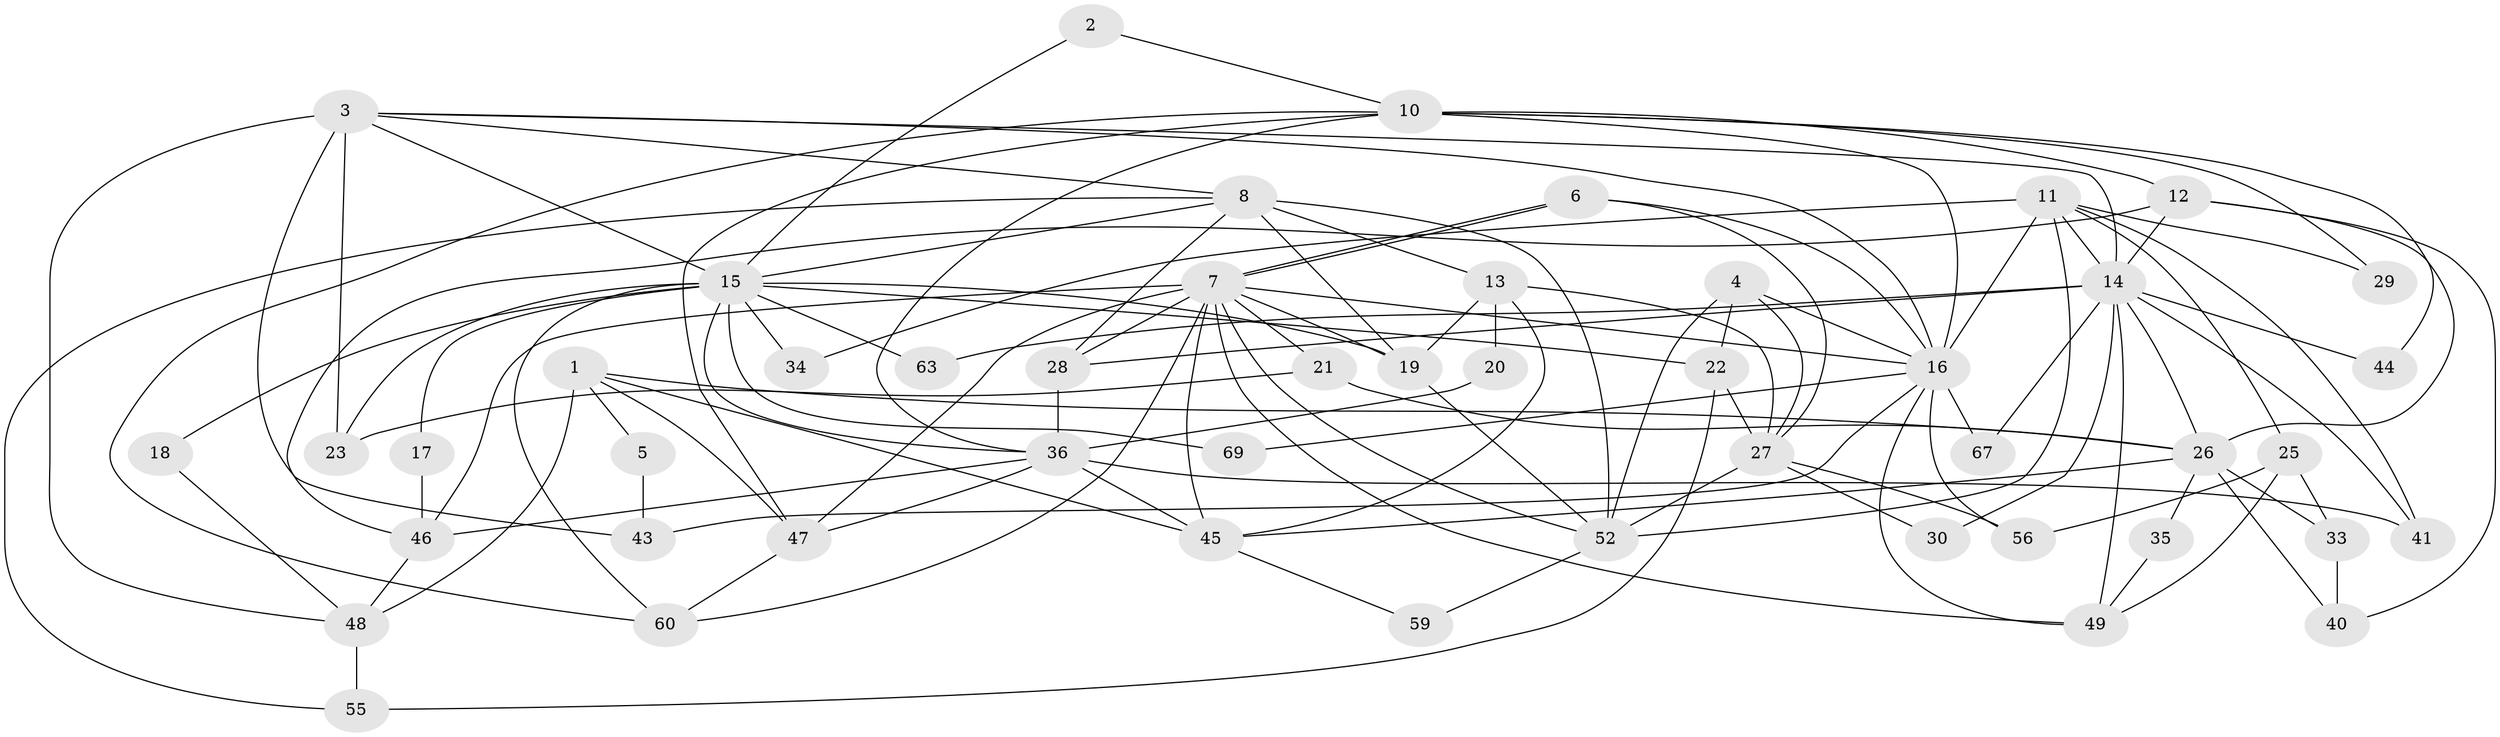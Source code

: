 // original degree distribution, {5: 0.2, 2: 0.17142857142857143, 4: 0.2571428571428571, 7: 0.08571428571428572, 6: 0.05714285714285714, 3: 0.22857142857142856}
// Generated by graph-tools (version 1.1) at 2025/18/03/04/25 18:18:40]
// undirected, 49 vertices, 114 edges
graph export_dot {
graph [start="1"]
  node [color=gray90,style=filled];
  1;
  2;
  3 [super="+51"];
  4;
  5;
  6;
  7 [super="+9"];
  8 [super="+57"];
  10 [super="+24"];
  11;
  12;
  13 [super="+65"];
  14 [super="+31+58+66"];
  15 [super="+38"];
  16 [super="+32"];
  17;
  18;
  19 [super="+50"];
  20;
  21;
  22;
  23;
  25;
  26 [super="+42+37"];
  27;
  28;
  29;
  30;
  33;
  34;
  35;
  36 [super="+54"];
  40;
  41;
  43;
  44;
  45;
  46 [super="+68"];
  47 [super="+62"];
  48;
  49 [super="+53"];
  52 [super="+70"];
  55;
  56;
  59;
  60;
  63;
  67;
  69;
  1 -- 48;
  1 -- 47;
  1 -- 5;
  1 -- 45;
  1 -- 26;
  2 -- 10;
  2 -- 15;
  3 -- 23 [weight=2];
  3 -- 43;
  3 -- 14;
  3 -- 16;
  3 -- 48;
  3 -- 8;
  3 -- 15;
  4 -- 27;
  4 -- 22;
  4 -- 52;
  4 -- 16;
  5 -- 43;
  6 -- 27;
  6 -- 7;
  6 -- 7;
  6 -- 16;
  7 -- 19;
  7 -- 52;
  7 -- 49;
  7 -- 28 [weight=2];
  7 -- 21;
  7 -- 60;
  7 -- 45;
  7 -- 47;
  7 -- 46;
  7 -- 16;
  8 -- 28;
  8 -- 19 [weight=2];
  8 -- 15;
  8 -- 52;
  8 -- 55;
  8 -- 13;
  10 -- 12;
  10 -- 47;
  10 -- 36;
  10 -- 44;
  10 -- 29;
  10 -- 60;
  10 -- 16;
  11 -- 52;
  11 -- 25;
  11 -- 29;
  11 -- 34;
  11 -- 41;
  11 -- 14;
  11 -- 16;
  12 -- 40;
  12 -- 26;
  12 -- 14;
  12 -- 46;
  13 -- 45;
  13 -- 27;
  13 -- 19;
  13 -- 20;
  14 -- 41;
  14 -- 44;
  14 -- 49;
  14 -- 67 [weight=2];
  14 -- 30;
  14 -- 26;
  14 -- 28;
  14 -- 63;
  15 -- 60;
  15 -- 63;
  15 -- 69;
  15 -- 19;
  15 -- 34;
  15 -- 36;
  15 -- 17;
  15 -- 18;
  15 -- 22;
  15 -- 23;
  16 -- 67;
  16 -- 69;
  16 -- 43;
  16 -- 49;
  16 -- 56;
  17 -- 46;
  18 -- 48;
  19 -- 52;
  20 -- 36;
  21 -- 23;
  21 -- 26;
  22 -- 55;
  22 -- 27;
  25 -- 49;
  25 -- 33;
  25 -- 56;
  26 -- 35 [weight=2];
  26 -- 33;
  26 -- 40;
  26 -- 45;
  27 -- 56;
  27 -- 30;
  27 -- 52;
  28 -- 36;
  33 -- 40;
  35 -- 49;
  36 -- 41;
  36 -- 45;
  36 -- 46;
  36 -- 47;
  45 -- 59;
  46 -- 48;
  47 -- 60;
  48 -- 55;
  52 -- 59;
}
